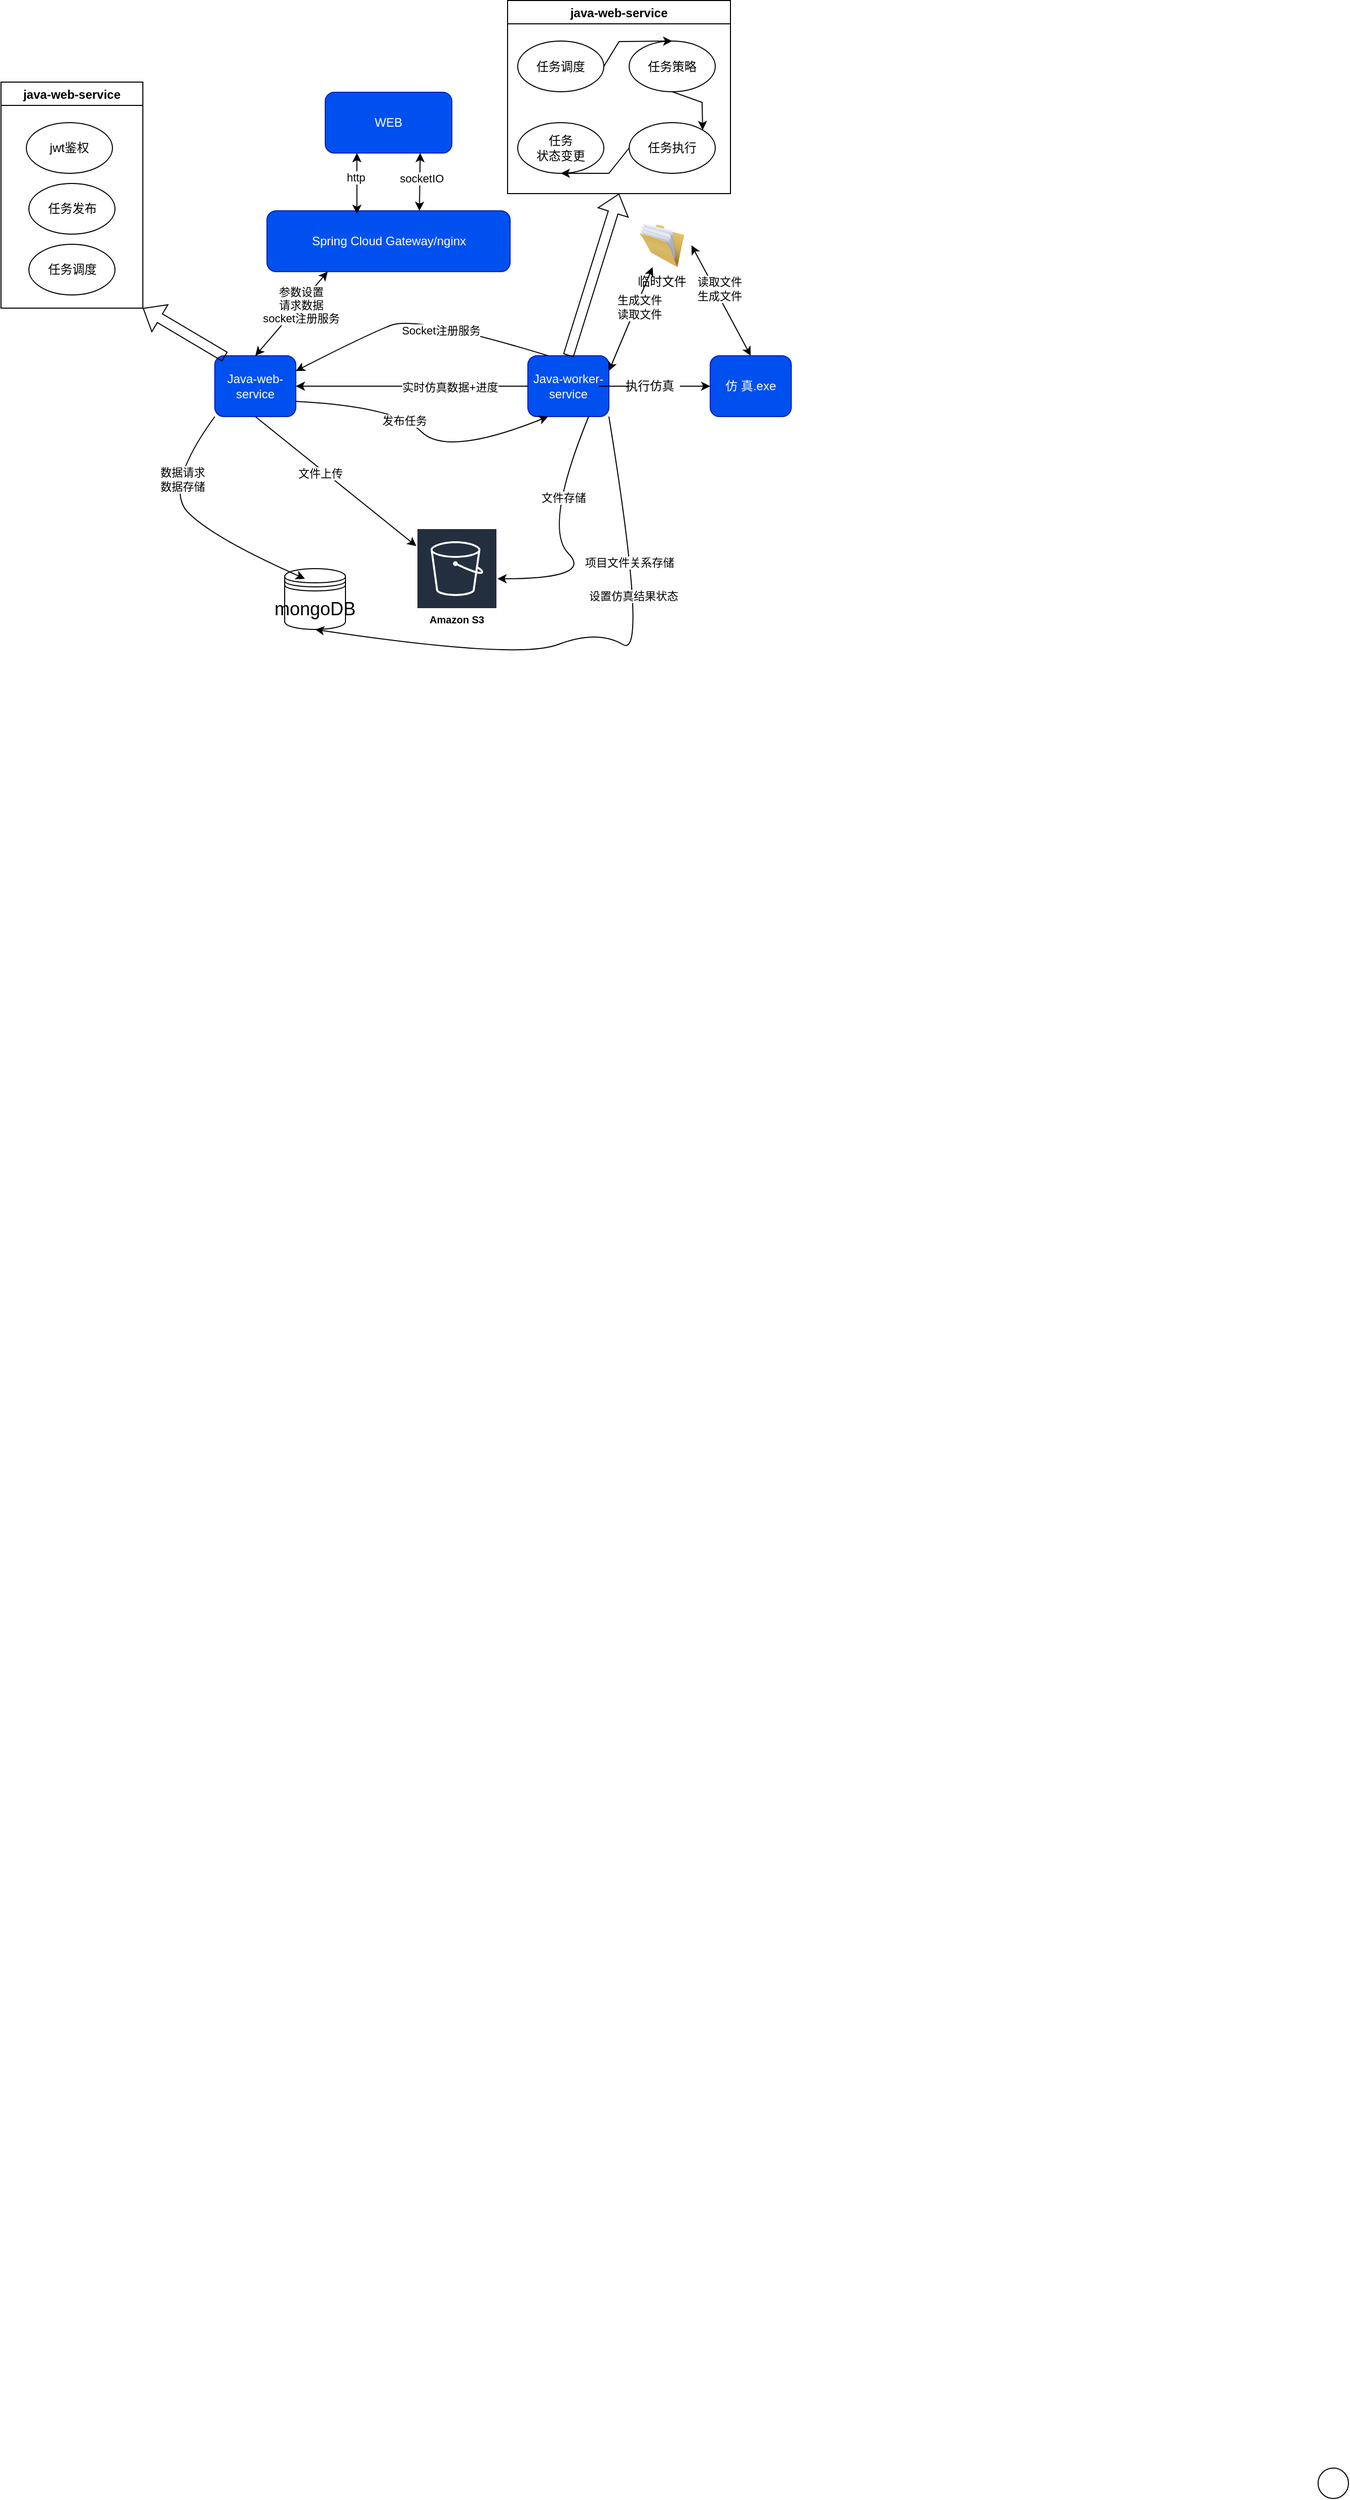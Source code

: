 <mxfile version="15.6.6" type="github">
  <diagram name="Page-1" id="822b0af5-4adb-64df-f703-e8dfc1f81529">
    <mxGraphModel dx="1350" dy="805" grid="1" gridSize="10" guides="1" tooltips="1" connect="1" arrows="1" fold="1" page="1" pageScale="1" pageWidth="827" pageHeight="1169" background="#ffffff" math="0" shadow="0">
      <root>
        <mxCell id="0" />
        <mxCell id="1" parent="0" />
        <mxCell id="8JtYcUfM9IEuaBObehJX-1" value="WEB" style="rounded=1;whiteSpace=wrap;html=1;fontColor=#ffffff;strokeColor=#001DBC;fillColor=#0050ef;align=center;" vertex="1" parent="1">
          <mxGeometry x="340" y="236" width="125" height="60" as="geometry" />
        </mxCell>
        <mxCell id="8JtYcUfM9IEuaBObehJX-5" value="&lt;font style=&quot;font-size: 12px&quot;&gt;&lt;span style=&quot;background-color: rgba(255 , 255 , 255 , 0.01)&quot;&gt;Spring Cloud Gateway/&lt;/span&gt;nginx&lt;/font&gt;" style="rounded=1;whiteSpace=wrap;html=1;fontColor=#ffffff;strokeColor=#001DBC;fillColor=#0050ef;align=center;" vertex="1" parent="1">
          <mxGeometry x="282.5" y="353" width="240" height="60" as="geometry" />
        </mxCell>
        <mxCell id="8JtYcUfM9IEuaBObehJX-100" value="" style="shape=ellipse;html=1;dashed=0;whitespace=wrap;perimeter=ellipsePerimeter;shadow=0;labelBackgroundColor=default;fontSize=10;fontColor=default;strokeColor=default;strokeWidth=1;fillColor=default;verticalAlign=top;align=center;" vertex="1" parent="1">
          <mxGeometry x="1320" y="2580" width="30" height="30" as="geometry" />
        </mxCell>
        <mxCell id="8JtYcUfM9IEuaBObehJX-7" value="Java-web-service" style="rounded=1;whiteSpace=wrap;html=1;fontColor=#ffffff;strokeColor=#001DBC;fillColor=#0050ef;align=center;" vertex="1" parent="1">
          <mxGeometry x="231" y="496" width="80" height="60" as="geometry" />
        </mxCell>
        <mxCell id="8JtYcUfM9IEuaBObehJX-3" value="mongoDB" style="shape=datastore;whiteSpace=wrap;html=1;fontSize=18;fillColor=default;strokeColor=default;fontColor=default;align=center;" vertex="1" parent="1">
          <mxGeometry x="300" y="706" width="60" height="60" as="geometry" />
        </mxCell>
        <mxCell id="8JtYcUfM9IEuaBObehJX-4" value="Amazon S3" style="sketch=0;outlineConnect=0;fontColor=default;gradientColor=none;strokeColor=#ffffff;fillColor=#232F3E;dashed=0;verticalLabelPosition=middle;verticalAlign=bottom;align=center;html=1;whiteSpace=wrap;fontSize=10;fontStyle=1;spacing=3;shape=mxgraph.aws4.productIcon;prIcon=mxgraph.aws4.s3;" vertex="1" parent="1">
          <mxGeometry x="430" y="666" width="80" height="100" as="geometry" />
        </mxCell>
        <mxCell id="8JtYcUfM9IEuaBObehJX-144" value="" style="edgeStyle=orthogonalEdgeStyle;rounded=0;orthogonalLoop=1;jettySize=auto;html=1;labelBackgroundColor=default;fontColor=default;strokeColor=default;exitX=1;exitY=0.5;exitDx=0;exitDy=0;startArrow=none;align=center;entryX=0;entryY=0.5;entryDx=0;entryDy=0;" edge="1" parent="1" source="8JtYcUfM9IEuaBObehJX-145" target="8JtYcUfM9IEuaBObehJX-193">
          <mxGeometry relative="1" as="geometry">
            <mxPoint x="643" y="530" as="sourcePoint" />
            <mxPoint x="713" y="526" as="targetPoint" />
          </mxGeometry>
        </mxCell>
        <mxCell id="8JtYcUfM9IEuaBObehJX-31" value="Java-worker-service" style="rounded=1;whiteSpace=wrap;html=1;strokeColor=#001DBC;fillColor=#0050ef;fontColor=#ffffff;align=center;" vertex="1" parent="1">
          <mxGeometry x="540" y="496" width="80" height="60" as="geometry" />
        </mxCell>
        <mxCell id="8JtYcUfM9IEuaBObehJX-134" value="" style="endArrow=classic;startArrow=classic;html=1;rounded=0;fontColor=default;strokeColor=default;labelBackgroundColor=default;exitX=0.627;exitY=0;exitDx=0;exitDy=0;entryX=0.75;entryY=1;entryDx=0;entryDy=0;exitPerimeter=0;align=center;" edge="1" parent="1" source="8JtYcUfM9IEuaBObehJX-5" target="8JtYcUfM9IEuaBObehJX-1">
          <mxGeometry width="50" height="50" relative="1" as="geometry">
            <mxPoint x="380" y="356" as="sourcePoint" />
            <mxPoint x="430" y="306" as="targetPoint" />
          </mxGeometry>
        </mxCell>
        <mxCell id="8JtYcUfM9IEuaBObehJX-168" value="socketIO" style="edgeLabel;html=1;align=center;verticalAlign=middle;resizable=0;points=[];fontColor=default;labelBackgroundColor=default;" vertex="1" connectable="0" parent="8JtYcUfM9IEuaBObehJX-134">
          <mxGeometry x="0.509" y="-1" relative="1" as="geometry">
            <mxPoint y="11" as="offset" />
          </mxGeometry>
        </mxCell>
        <mxCell id="8JtYcUfM9IEuaBObehJX-135" value="" style="endArrow=classic;startArrow=classic;html=1;rounded=0;labelBackgroundColor=default;fontColor=default;strokeColor=default;entryX=0.25;entryY=1;entryDx=0;entryDy=0;exitX=0.5;exitY=0;exitDx=0;exitDy=0;align=center;" edge="1" parent="1" source="8JtYcUfM9IEuaBObehJX-7" target="8JtYcUfM9IEuaBObehJX-5">
          <mxGeometry width="50" height="50" relative="1" as="geometry">
            <mxPoint x="330" y="496" as="sourcePoint" />
            <mxPoint x="380" y="446" as="targetPoint" />
          </mxGeometry>
        </mxCell>
        <mxCell id="8JtYcUfM9IEuaBObehJX-146" value="参数设置&lt;br&gt;请求数据&lt;br&gt;socket注册服务" style="edgeLabel;html=1;align=center;verticalAlign=middle;resizable=0;points=[];fontColor=default;" vertex="1" connectable="0" parent="8JtYcUfM9IEuaBObehJX-135">
          <mxGeometry x="0.254" y="-2" relative="1" as="geometry">
            <mxPoint x="-1" as="offset" />
          </mxGeometry>
        </mxCell>
        <mxCell id="8JtYcUfM9IEuaBObehJX-142" value="" style="curved=1;endArrow=classic;html=1;rounded=0;labelBackgroundColor=default;fontColor=default;strokeColor=default;exitX=0.25;exitY=0;exitDx=0;exitDy=0;entryX=1;entryY=0.25;entryDx=0;entryDy=0;align=center;" edge="1" parent="1" source="8JtYcUfM9IEuaBObehJX-31" target="8JtYcUfM9IEuaBObehJX-7">
          <mxGeometry width="50" height="50" relative="1" as="geometry">
            <mxPoint x="379.5" y="526" as="sourcePoint" />
            <mxPoint x="439.5" y="466" as="targetPoint" />
            <Array as="points">
              <mxPoint x="430" y="456" />
              <mxPoint x="379.5" y="476" />
            </Array>
          </mxGeometry>
        </mxCell>
        <mxCell id="8JtYcUfM9IEuaBObehJX-143" value="Socket注册服务" style="edgeLabel;html=1;align=center;verticalAlign=middle;resizable=0;points=[];fontColor=default;" vertex="1" connectable="0" parent="8JtYcUfM9IEuaBObehJX-142">
          <mxGeometry x="-0.187" y="7" relative="1" as="geometry">
            <mxPoint as="offset" />
          </mxGeometry>
        </mxCell>
        <mxCell id="8JtYcUfM9IEuaBObehJX-147" value="" style="curved=1;endArrow=classic;html=1;rounded=0;labelBackgroundColor=default;fontColor=default;strokeColor=default;entryX=0.333;entryY=0.167;entryDx=0;entryDy=0;entryPerimeter=0;exitX=0;exitY=1;exitDx=0;exitDy=0;align=center;" edge="1" parent="1" source="8JtYcUfM9IEuaBObehJX-7" target="8JtYcUfM9IEuaBObehJX-3">
          <mxGeometry width="50" height="50" relative="1" as="geometry">
            <mxPoint x="230" y="626" as="sourcePoint" />
            <mxPoint x="180" y="676" as="targetPoint" />
            <Array as="points">
              <mxPoint x="180" y="626" />
              <mxPoint x="230" y="676" />
            </Array>
          </mxGeometry>
        </mxCell>
        <mxCell id="8JtYcUfM9IEuaBObehJX-148" value="数据请求&lt;br&gt;数据存储" style="edgeLabel;html=1;align=center;verticalAlign=middle;resizable=0;points=[];fontColor=default;labelBackgroundColor=default;" vertex="1" connectable="0" parent="8JtYcUfM9IEuaBObehJX-147">
          <mxGeometry x="-0.448" y="12" relative="1" as="geometry">
            <mxPoint y="-2" as="offset" />
          </mxGeometry>
        </mxCell>
        <mxCell id="8JtYcUfM9IEuaBObehJX-149" value="" style="endArrow=classic;html=1;rounded=0;labelBackgroundColor=default;fontColor=default;strokeColor=default;exitX=0.5;exitY=1;exitDx=0;exitDy=0;align=center;" edge="1" parent="1" source="8JtYcUfM9IEuaBObehJX-7" target="8JtYcUfM9IEuaBObehJX-4">
          <mxGeometry width="50" height="50" relative="1" as="geometry">
            <mxPoint x="414" y="646" as="sourcePoint" />
            <mxPoint x="464" y="596" as="targetPoint" />
          </mxGeometry>
        </mxCell>
        <mxCell id="8JtYcUfM9IEuaBObehJX-150" value="文件上传" style="edgeLabel;html=1;align=center;verticalAlign=middle;resizable=0;points=[];fontColor=default;" vertex="1" connectable="0" parent="8JtYcUfM9IEuaBObehJX-149">
          <mxGeometry x="-0.169" y="-3" relative="1" as="geometry">
            <mxPoint x="-1" as="offset" />
          </mxGeometry>
        </mxCell>
        <mxCell id="8JtYcUfM9IEuaBObehJX-151" value="" style="curved=1;endArrow=classic;html=1;rounded=0;labelBackgroundColor=default;fontColor=default;strokeColor=default;entryX=0.25;entryY=1;entryDx=0;entryDy=0;exitX=1;exitY=0.75;exitDx=0;exitDy=0;align=center;" edge="1" parent="1" source="8JtYcUfM9IEuaBObehJX-7" target="8JtYcUfM9IEuaBObehJX-31">
          <mxGeometry width="50" height="50" relative="1" as="geometry">
            <mxPoint x="440" y="516" as="sourcePoint" />
            <mxPoint x="410" y="596" as="targetPoint" />
            <Array as="points">
              <mxPoint x="410" y="546" />
              <mxPoint x="460" y="596" />
            </Array>
          </mxGeometry>
        </mxCell>
        <mxCell id="8JtYcUfM9IEuaBObehJX-152" value="发布任务" style="edgeLabel;html=1;align=center;verticalAlign=middle;resizable=0;points=[];fontColor=default;" vertex="1" connectable="0" parent="8JtYcUfM9IEuaBObehJX-151">
          <mxGeometry x="-0.174" y="-4" relative="1" as="geometry">
            <mxPoint as="offset" />
          </mxGeometry>
        </mxCell>
        <mxCell id="8JtYcUfM9IEuaBObehJX-153" value="" style="curved=1;endArrow=classic;html=1;rounded=0;labelBackgroundColor=default;fontColor=default;strokeColor=default;exitX=0.75;exitY=1;exitDx=0;exitDy=0;align=center;" edge="1" parent="1" source="8JtYcUfM9IEuaBObehJX-31" target="8JtYcUfM9IEuaBObehJX-4">
          <mxGeometry width="50" height="50" relative="1" as="geometry">
            <mxPoint x="605" y="666" as="sourcePoint" />
            <mxPoint x="555" y="716" as="targetPoint" />
            <Array as="points">
              <mxPoint x="555" y="666" />
              <mxPoint x="605" y="716" />
            </Array>
          </mxGeometry>
        </mxCell>
        <mxCell id="8JtYcUfM9IEuaBObehJX-154" value="文件存储" style="edgeLabel;html=1;align=center;verticalAlign=middle;resizable=0;points=[];fontColor=default;" vertex="1" connectable="0" parent="8JtYcUfM9IEuaBObehJX-153">
          <mxGeometry x="-0.413" y="7" relative="1" as="geometry">
            <mxPoint as="offset" />
          </mxGeometry>
        </mxCell>
        <mxCell id="8JtYcUfM9IEuaBObehJX-155" value="" style="curved=1;endArrow=classic;html=1;rounded=0;labelBackgroundColor=default;fontColor=default;strokeColor=default;entryX=0.5;entryY=1;entryDx=0;entryDy=0;exitX=1;exitY=1;exitDx=0;exitDy=0;align=center;" edge="1" parent="1" source="8JtYcUfM9IEuaBObehJX-31" target="8JtYcUfM9IEuaBObehJX-3">
          <mxGeometry width="50" height="50" relative="1" as="geometry">
            <mxPoint x="609" y="796" as="sourcePoint" />
            <mxPoint x="659" y="746" as="targetPoint" />
            <Array as="points">
              <mxPoint x="659" y="796" />
              <mxPoint x="609" y="766" />
              <mxPoint x="530" y="796" />
            </Array>
          </mxGeometry>
        </mxCell>
        <mxCell id="8JtYcUfM9IEuaBObehJX-156" value="项目文件关系存储" style="edgeLabel;html=1;align=center;verticalAlign=middle;resizable=0;points=[];fontColor=default;" vertex="1" connectable="0" parent="8JtYcUfM9IEuaBObehJX-155">
          <mxGeometry x="-0.507" y="-4" relative="1" as="geometry">
            <mxPoint as="offset" />
          </mxGeometry>
        </mxCell>
        <mxCell id="8JtYcUfM9IEuaBObehJX-169" value="设置仿真结果状态" style="edgeLabel;html=1;align=center;verticalAlign=middle;resizable=0;points=[];fontColor=default;" vertex="1" connectable="0" parent="8JtYcUfM9IEuaBObehJX-155">
          <mxGeometry x="-0.394" y="-5" relative="1" as="geometry">
            <mxPoint as="offset" />
          </mxGeometry>
        </mxCell>
        <mxCell id="8JtYcUfM9IEuaBObehJX-159" value="java-web-service" style="swimlane;labelBackgroundColor=default;fontColor=default;strokeColor=default;fillColor=default;align=center;" vertex="1" parent="1">
          <mxGeometry x="20" y="226" width="140" height="223" as="geometry" />
        </mxCell>
        <mxCell id="8JtYcUfM9IEuaBObehJX-160" value="jwt鉴权" style="ellipse;whiteSpace=wrap;html=1;labelBackgroundColor=default;fontColor=default;strokeColor=default;fillColor=default;align=center;" vertex="1" parent="8JtYcUfM9IEuaBObehJX-159">
          <mxGeometry x="25" y="40" width="85" height="50" as="geometry" />
        </mxCell>
        <mxCell id="8JtYcUfM9IEuaBObehJX-161" value="任务发布" style="ellipse;whiteSpace=wrap;html=1;labelBackgroundColor=default;fontColor=default;strokeColor=default;fillColor=default;align=center;" vertex="1" parent="8JtYcUfM9IEuaBObehJX-159">
          <mxGeometry x="27.5" y="100" width="85" height="50" as="geometry" />
        </mxCell>
        <mxCell id="8JtYcUfM9IEuaBObehJX-185" value="任务调度" style="ellipse;whiteSpace=wrap;html=1;labelBackgroundColor=default;fontColor=default;strokeColor=default;fillColor=default;align=center;" vertex="1" parent="8JtYcUfM9IEuaBObehJX-159">
          <mxGeometry x="27.5" y="160" width="85" height="50" as="geometry" />
        </mxCell>
        <mxCell id="8JtYcUfM9IEuaBObehJX-163" value="" style="shape=flexArrow;endArrow=classic;html=1;rounded=0;labelBackgroundColor=default;fontColor=default;strokeColor=default;entryX=1;entryY=1;entryDx=0;entryDy=0;exitX=0.125;exitY=0.017;exitDx=0;exitDy=0;exitPerimeter=0;align=center;" edge="1" parent="1" source="8JtYcUfM9IEuaBObehJX-7" target="8JtYcUfM9IEuaBObehJX-159">
          <mxGeometry width="50" height="50" relative="1" as="geometry">
            <mxPoint x="110" y="566" as="sourcePoint" />
            <mxPoint x="160" y="516" as="targetPoint" />
          </mxGeometry>
        </mxCell>
        <mxCell id="8JtYcUfM9IEuaBObehJX-164" value="临时文件" style="image;html=1;image=img/lib/clip_art/general/Full_Folder_128x128.png;shadow=0;dashed=0;labelBackgroundColor=default;fontColor=default;strokeColor=default;strokeWidth=2;fillColor=none;verticalAlign=top;align=center;" vertex="1" parent="1">
          <mxGeometry x="643" y="365.5" width="58.5" height="43" as="geometry" />
        </mxCell>
        <mxCell id="8JtYcUfM9IEuaBObehJX-165" value="" style="endArrow=classic;startArrow=classic;html=1;rounded=0;labelBackgroundColor=default;fontColor=default;strokeColor=default;exitX=1;exitY=0.25;exitDx=0;exitDy=0;align=center;" edge="1" parent="1" source="8JtYcUfM9IEuaBObehJX-31" target="8JtYcUfM9IEuaBObehJX-164">
          <mxGeometry width="50" height="50" relative="1" as="geometry">
            <mxPoint x="643" y="500" as="sourcePoint" />
            <mxPoint x="673" y="440" as="targetPoint" />
          </mxGeometry>
        </mxCell>
        <mxCell id="8JtYcUfM9IEuaBObehJX-173" value="生成文件&lt;br&gt;读取文件" style="edgeLabel;html=1;align=center;verticalAlign=middle;resizable=0;points=[];fontColor=default;labelBackgroundColor=default;" vertex="1" connectable="0" parent="8JtYcUfM9IEuaBObehJX-165">
          <mxGeometry x="0.237" y="-2" relative="1" as="geometry">
            <mxPoint x="1" as="offset" />
          </mxGeometry>
        </mxCell>
        <mxCell id="8JtYcUfM9IEuaBObehJX-166" value="" style="endArrow=classic;startArrow=classic;html=1;rounded=0;labelBackgroundColor=default;fontColor=default;strokeColor=default;entryX=0.25;entryY=1;entryDx=0;entryDy=0;exitX=0.37;exitY=0.05;exitDx=0;exitDy=0;exitPerimeter=0;align=center;" edge="1" parent="1" source="8JtYcUfM9IEuaBObehJX-5" target="8JtYcUfM9IEuaBObehJX-1">
          <mxGeometry width="50" height="50" relative="1" as="geometry">
            <mxPoint x="330" y="356" as="sourcePoint" />
            <mxPoint x="380" y="306" as="targetPoint" />
          </mxGeometry>
        </mxCell>
        <mxCell id="8JtYcUfM9IEuaBObehJX-167" value="http" style="edgeLabel;html=1;align=center;verticalAlign=middle;resizable=0;points=[];fontColor=default;labelBackgroundColor=default;" vertex="1" connectable="0" parent="8JtYcUfM9IEuaBObehJX-166">
          <mxGeometry x="0.433" y="2" relative="1" as="geometry">
            <mxPoint y="7" as="offset" />
          </mxGeometry>
        </mxCell>
        <mxCell id="8JtYcUfM9IEuaBObehJX-170" value="" style="endArrow=classic;html=1;rounded=0;labelBackgroundColor=default;fontColor=default;strokeColor=default;entryX=1;entryY=0.5;entryDx=0;entryDy=0;exitX=0;exitY=0.5;exitDx=0;exitDy=0;align=center;" edge="1" parent="1" source="8JtYcUfM9IEuaBObehJX-31" target="8JtYcUfM9IEuaBObehJX-7">
          <mxGeometry width="50" height="50" relative="1" as="geometry">
            <mxPoint x="410" y="546" as="sourcePoint" />
            <mxPoint x="460" y="496" as="targetPoint" />
          </mxGeometry>
        </mxCell>
        <mxCell id="8JtYcUfM9IEuaBObehJX-171" value="实时仿真数据+进度" style="edgeLabel;html=1;align=center;verticalAlign=middle;resizable=0;points=[];fontColor=default;" vertex="1" connectable="0" parent="8JtYcUfM9IEuaBObehJX-170">
          <mxGeometry x="-0.328" y="1" relative="1" as="geometry">
            <mxPoint as="offset" />
          </mxGeometry>
        </mxCell>
        <mxCell id="8JtYcUfM9IEuaBObehJX-172" value="" style="endArrow=classic;startArrow=classic;html=1;rounded=0;labelBackgroundColor=default;fontColor=default;strokeColor=default;exitX=0.5;exitY=0;exitDx=0;exitDy=0;entryX=1;entryY=0.5;entryDx=0;entryDy=0;align=center;" edge="1" parent="1" source="8JtYcUfM9IEuaBObehJX-193" target="8JtYcUfM9IEuaBObehJX-164">
          <mxGeometry width="50" height="50" relative="1" as="geometry">
            <mxPoint x="753" y="496" as="sourcePoint" />
            <mxPoint x="783" y="390" as="targetPoint" />
          </mxGeometry>
        </mxCell>
        <mxCell id="8JtYcUfM9IEuaBObehJX-174" value="读取文件&lt;br&gt;生成文件" style="edgeLabel;html=1;align=center;verticalAlign=middle;resizable=0;points=[];fontColor=default;labelBackgroundColor=default;" vertex="1" connectable="0" parent="8JtYcUfM9IEuaBObehJX-172">
          <mxGeometry x="0.192" y="-4" relative="1" as="geometry">
            <mxPoint as="offset" />
          </mxGeometry>
        </mxCell>
        <mxCell id="8JtYcUfM9IEuaBObehJX-145" value="执行仿真" style="text;html=1;align=center;verticalAlign=middle;resizable=0;points=[];autosize=1;strokeColor=none;fillColor=none;fontColor=default;labelBackgroundColor=default;" vertex="1" parent="1">
          <mxGeometry x="630" y="516" width="60" height="20" as="geometry" />
        </mxCell>
        <mxCell id="8JtYcUfM9IEuaBObehJX-175" value="" style="edgeStyle=orthogonalEdgeStyle;rounded=0;orthogonalLoop=1;jettySize=auto;html=1;labelBackgroundColor=default;fontColor=default;strokeColor=default;exitX=1;exitY=0.5;exitDx=0;exitDy=0;endArrow=none;align=center;" edge="1" parent="1" source="8JtYcUfM9IEuaBObehJX-31" target="8JtYcUfM9IEuaBObehJX-145">
          <mxGeometry relative="1" as="geometry">
            <mxPoint x="620" y="526" as="sourcePoint" />
            <mxPoint x="713" y="526" as="targetPoint" />
          </mxGeometry>
        </mxCell>
        <mxCell id="8JtYcUfM9IEuaBObehJX-176" value="java-web-service" style="swimlane;labelBackgroundColor=default;fontColor=default;strokeColor=default;fillColor=default;align=center;" vertex="1" parent="1">
          <mxGeometry x="520" y="145.5" width="220" height="190.5" as="geometry" />
        </mxCell>
        <mxCell id="8JtYcUfM9IEuaBObehJX-177" value="任务调度" style="ellipse;whiteSpace=wrap;html=1;labelBackgroundColor=default;fontColor=default;strokeColor=default;fillColor=default;align=center;" vertex="1" parent="8JtYcUfM9IEuaBObehJX-176">
          <mxGeometry x="10" y="40" width="85" height="50" as="geometry" />
        </mxCell>
        <mxCell id="8JtYcUfM9IEuaBObehJX-178" value="任务策略" style="ellipse;whiteSpace=wrap;html=1;labelBackgroundColor=default;fontColor=default;strokeColor=default;fillColor=default;align=center;" vertex="1" parent="8JtYcUfM9IEuaBObehJX-176">
          <mxGeometry x="120" y="40" width="85" height="50" as="geometry" />
        </mxCell>
        <mxCell id="8JtYcUfM9IEuaBObehJX-179" value="任务&lt;br&gt;状态变更" style="ellipse;whiteSpace=wrap;html=1;labelBackgroundColor=default;fontColor=default;strokeColor=default;fillColor=default;align=center;" vertex="1" parent="8JtYcUfM9IEuaBObehJX-176">
          <mxGeometry x="10" y="120.5" width="85" height="50" as="geometry" />
        </mxCell>
        <mxCell id="8JtYcUfM9IEuaBObehJX-180" value="任务执行" style="ellipse;whiteSpace=wrap;html=1;labelBackgroundColor=default;fontColor=default;strokeColor=default;fillColor=default;align=center;" vertex="1" parent="8JtYcUfM9IEuaBObehJX-176">
          <mxGeometry x="120" y="120.5" width="85" height="50" as="geometry" />
        </mxCell>
        <mxCell id="8JtYcUfM9IEuaBObehJX-181" value="" style="endArrow=classic;html=1;rounded=0;labelBackgroundColor=default;fontSize=12;fontColor=default;strokeColor=default;exitX=1;exitY=0.5;exitDx=0;exitDy=0;entryX=0.5;entryY=0;entryDx=0;entryDy=0;align=center;" edge="1" parent="8JtYcUfM9IEuaBObehJX-176" source="8JtYcUfM9IEuaBObehJX-177" target="8JtYcUfM9IEuaBObehJX-178">
          <mxGeometry width="50" height="50" relative="1" as="geometry">
            <mxPoint x="90" y="130.5" as="sourcePoint" />
            <mxPoint x="140" y="80.5" as="targetPoint" />
            <Array as="points">
              <mxPoint x="110" y="40.5" />
            </Array>
          </mxGeometry>
        </mxCell>
        <mxCell id="8JtYcUfM9IEuaBObehJX-182" value="" style="endArrow=classic;html=1;rounded=0;labelBackgroundColor=default;fontSize=12;fontColor=default;strokeColor=default;exitX=0.5;exitY=1;exitDx=0;exitDy=0;entryX=1;entryY=0;entryDx=0;entryDy=0;align=center;" edge="1" parent="8JtYcUfM9IEuaBObehJX-176" source="8JtYcUfM9IEuaBObehJX-178" target="8JtYcUfM9IEuaBObehJX-180">
          <mxGeometry width="50" height="50" relative="1" as="geometry">
            <mxPoint x="80" y="140.5" as="sourcePoint" />
            <mxPoint x="130" y="90.5" as="targetPoint" />
            <Array as="points">
              <mxPoint x="192" y="100.5" />
            </Array>
          </mxGeometry>
        </mxCell>
        <mxCell id="8JtYcUfM9IEuaBObehJX-183" value="" style="endArrow=classic;html=1;rounded=0;labelBackgroundColor=default;fontSize=12;fontColor=default;strokeColor=default;exitX=0;exitY=0.5;exitDx=0;exitDy=0;entryX=0.5;entryY=1;entryDx=0;entryDy=0;align=center;" edge="1" parent="8JtYcUfM9IEuaBObehJX-176" source="8JtYcUfM9IEuaBObehJX-180" target="8JtYcUfM9IEuaBObehJX-179">
          <mxGeometry width="50" height="50" relative="1" as="geometry">
            <mxPoint x="70" y="140.5" as="sourcePoint" />
            <mxPoint x="120" y="90.5" as="targetPoint" />
            <Array as="points">
              <mxPoint x="100" y="170.5" />
            </Array>
          </mxGeometry>
        </mxCell>
        <mxCell id="8JtYcUfM9IEuaBObehJX-184" value="" style="shape=flexArrow;endArrow=classic;html=1;rounded=0;labelBackgroundColor=default;fontColor=default;strokeColor=default;entryX=0.5;entryY=1;entryDx=0;entryDy=0;exitX=0.5;exitY=0;exitDx=0;exitDy=0;align=center;" edge="1" parent="1" source="8JtYcUfM9IEuaBObehJX-31" target="8JtYcUfM9IEuaBObehJX-176">
          <mxGeometry width="50" height="50" relative="1" as="geometry">
            <mxPoint x="630" y="407.01" as="sourcePoint" />
            <mxPoint x="549" y="358.99" as="targetPoint" />
          </mxGeometry>
        </mxCell>
        <mxCell id="8JtYcUfM9IEuaBObehJX-188" value="" style="endArrow=none;html=1;rounded=0;labelBackgroundColor=default;fontSize=12;fontColor=default;strokeColor=default;align=center;entryX=0;entryY=0;entryDx=0;entryDy=0;exitX=0;exitY=1;exitDx=0;exitDy=0;" edge="1" parent="1" source="8JtYcUfM9IEuaBObehJX-159" target="8JtYcUfM9IEuaBObehJX-159">
          <mxGeometry width="50" height="50" relative="1" as="geometry">
            <mxPoint y="350" as="sourcePoint" />
            <mxPoint x="50" y="300" as="targetPoint" />
          </mxGeometry>
        </mxCell>
        <mxCell id="8JtYcUfM9IEuaBObehJX-189" value="" style="endArrow=none;html=1;rounded=0;labelBackgroundColor=default;fontSize=12;fontColor=default;strokeColor=default;align=center;entryX=1;entryY=0;entryDx=0;entryDy=0;exitX=0;exitY=0;exitDx=0;exitDy=0;" edge="1" parent="1" source="8JtYcUfM9IEuaBObehJX-176" target="8JtYcUfM9IEuaBObehJX-176">
          <mxGeometry width="50" height="50" relative="1" as="geometry">
            <mxPoint x="570" y="120" as="sourcePoint" />
            <mxPoint x="620" y="70" as="targetPoint" />
          </mxGeometry>
        </mxCell>
        <mxCell id="8JtYcUfM9IEuaBObehJX-190" value="" style="endArrow=none;html=1;rounded=0;labelBackgroundColor=default;fontSize=12;fontColor=default;strokeColor=default;align=center;entryX=0;entryY=0;entryDx=0;entryDy=0;exitX=0;exitY=1;exitDx=0;exitDy=0;" edge="1" parent="1" source="8JtYcUfM9IEuaBObehJX-159" target="8JtYcUfM9IEuaBObehJX-159">
          <mxGeometry width="50" height="50" relative="1" as="geometry">
            <mxPoint y="350" as="sourcePoint" />
            <mxPoint x="50" y="300" as="targetPoint" />
          </mxGeometry>
        </mxCell>
        <mxCell id="8JtYcUfM9IEuaBObehJX-193" value="仿 真.exe" style="rounded=1;whiteSpace=wrap;html=1;strokeColor=#001DBC;fillColor=#0050ef;fontColor=#ffffff;align=center;" vertex="1" parent="1">
          <mxGeometry x="720" y="496" width="80" height="60" as="geometry" />
        </mxCell>
      </root>
    </mxGraphModel>
  </diagram>
</mxfile>
